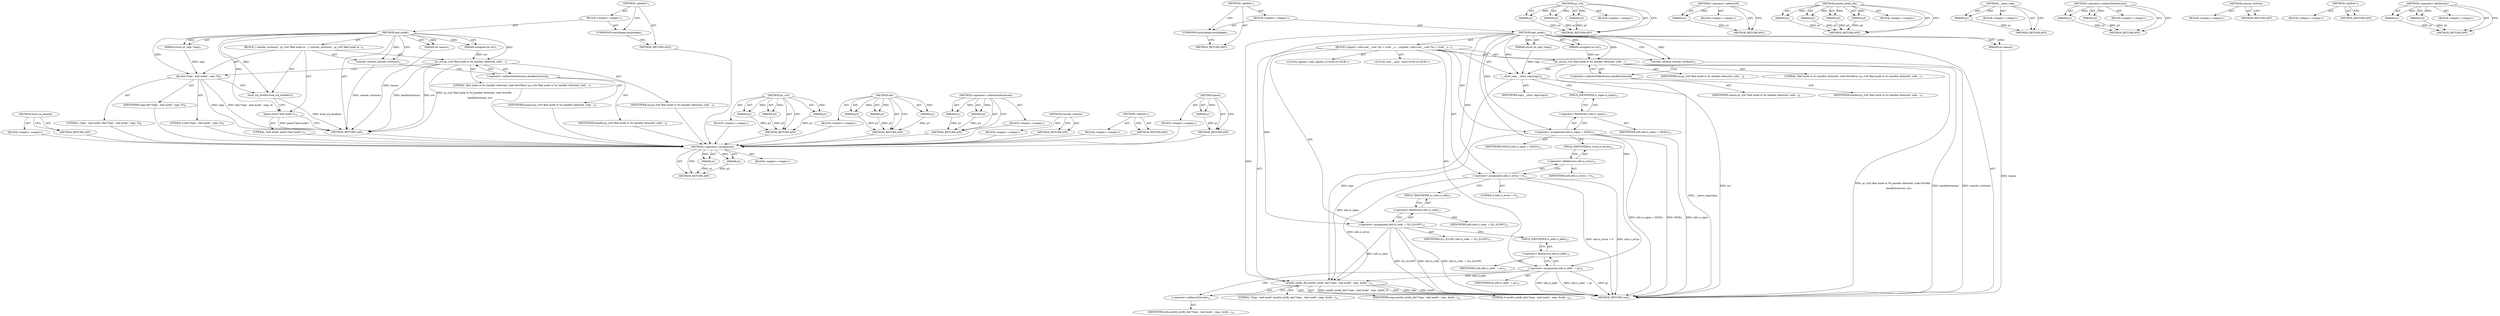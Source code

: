 digraph "&lt;operator&gt;.fieldAccess" {
vulnerable_75 [label=<(METHOD,local_irq_disable)>];
vulnerable_76 [label=<(BLOCK,&lt;empty&gt;,&lt;empty&gt;)>];
vulnerable_77 [label=<(METHOD_RETURN,ANY)>];
vulnerable_6 [label=<(METHOD,&lt;global&gt;)<SUB>1</SUB>>];
vulnerable_7 [label=<(BLOCK,&lt;empty&gt;,&lt;empty&gt;)<SUB>1</SUB>>];
vulnerable_8 [label=<(UNKNOWN,asmlinkage,asmlinkage)<SUB>1</SUB>>];
vulnerable_9 [label=<(METHOD,bad_mode)<SUB>1</SUB>>];
vulnerable_10 [label=<(PARAM,struct pt_regs *regs)<SUB>1</SUB>>];
vulnerable_11 [label=<(PARAM,int reason)<SUB>1</SUB>>];
vulnerable_12 [label=<(PARAM,unsigned int esr)<SUB>1</SUB>>];
vulnerable_13 [label=<(BLOCK,{
 	console_verbose();
 
 	pr_crit(&quot;Bad mode in...,{
 	console_verbose();
 
 	pr_crit(&quot;Bad mode in...)<SUB>2</SUB>>];
vulnerable_14 [label=<(console_verbose,console_verbose())<SUB>3</SUB>>];
vulnerable_15 [label=<(pr_crit,pr_crit(&quot;Bad mode in %s handler detected, code ...)<SUB>5</SUB>>];
vulnerable_16 [label=<(LITERAL,&quot;Bad mode in %s handler detected, code 0x%08x\n&quot;,pr_crit(&quot;Bad mode in %s handler detected, code ...)<SUB>5</SUB>>];
vulnerable_17 [label=<(&lt;operator&gt;.indirectIndexAccess,handler[reason])<SUB>6</SUB>>];
vulnerable_18 [label=<(IDENTIFIER,handler,pr_crit(&quot;Bad mode in %s handler detected, code ...)<SUB>6</SUB>>];
vulnerable_19 [label=<(IDENTIFIER,reason,pr_crit(&quot;Bad mode in %s handler detected, code ...)<SUB>6</SUB>>];
vulnerable_20 [label=<(IDENTIFIER,esr,pr_crit(&quot;Bad mode in %s handler detected, code ...)<SUB>6</SUB>>];
vulnerable_21 [label=<(die,die(&quot;Oops - bad mode&quot;, regs, 0))<SUB>8</SUB>>];
vulnerable_22 [label=<(LITERAL,&quot;Oops - bad mode&quot;,die(&quot;Oops - bad mode&quot;, regs, 0))<SUB>8</SUB>>];
vulnerable_23 [label=<(IDENTIFIER,regs,die(&quot;Oops - bad mode&quot;, regs, 0))<SUB>8</SUB>>];
vulnerable_24 [label=<(LITERAL,0,die(&quot;Oops - bad mode&quot;, regs, 0))<SUB>8</SUB>>];
vulnerable_25 [label=<(local_irq_disable,local_irq_disable())<SUB>9</SUB>>];
vulnerable_26 [label=<(panic,panic(&quot;bad mode&quot;))<SUB>10</SUB>>];
vulnerable_27 [label=<(LITERAL,&quot;bad mode&quot;,panic(&quot;bad mode&quot;))<SUB>10</SUB>>];
vulnerable_28 [label=<(METHOD_RETURN,void)<SUB>1</SUB>>];
vulnerable_30 [label=<(METHOD_RETURN,ANY)<SUB>1</SUB>>];
vulnerable_58 [label=<(METHOD,pr_crit)>];
vulnerable_59 [label=<(PARAM,p1)>];
vulnerable_60 [label=<(PARAM,p2)>];
vulnerable_61 [label=<(PARAM,p3)>];
vulnerable_62 [label=<(BLOCK,&lt;empty&gt;,&lt;empty&gt;)>];
vulnerable_63 [label=<(METHOD_RETURN,ANY)>];
vulnerable_69 [label=<(METHOD,die)>];
vulnerable_70 [label=<(PARAM,p1)>];
vulnerable_71 [label=<(PARAM,p2)>];
vulnerable_72 [label=<(PARAM,p3)>];
vulnerable_73 [label=<(BLOCK,&lt;empty&gt;,&lt;empty&gt;)>];
vulnerable_74 [label=<(METHOD_RETURN,ANY)>];
vulnerable_64 [label=<(METHOD,&lt;operator&gt;.indirectIndexAccess)>];
vulnerable_65 [label=<(PARAM,p1)>];
vulnerable_66 [label=<(PARAM,p2)>];
vulnerable_67 [label=<(BLOCK,&lt;empty&gt;,&lt;empty&gt;)>];
vulnerable_68 [label=<(METHOD_RETURN,ANY)>];
vulnerable_55 [label=<(METHOD,console_verbose)>];
vulnerable_56 [label=<(BLOCK,&lt;empty&gt;,&lt;empty&gt;)>];
vulnerable_57 [label=<(METHOD_RETURN,ANY)>];
vulnerable_49 [label=<(METHOD,&lt;global&gt;)<SUB>1</SUB>>];
vulnerable_50 [label=<(BLOCK,&lt;empty&gt;,&lt;empty&gt;)>];
vulnerable_51 [label=<(METHOD_RETURN,ANY)>];
vulnerable_78 [label=<(METHOD,panic)>];
vulnerable_79 [label=<(PARAM,p1)>];
vulnerable_80 [label=<(BLOCK,&lt;empty&gt;,&lt;empty&gt;)>];
vulnerable_81 [label=<(METHOD_RETURN,ANY)>];
fixed_96 [label=<(METHOD,&lt;operator&gt;.assignment)>];
fixed_97 [label=<(PARAM,p1)>];
fixed_98 [label=<(PARAM,p2)>];
fixed_99 [label=<(BLOCK,&lt;empty&gt;,&lt;empty&gt;)>];
fixed_100 [label=<(METHOD_RETURN,ANY)>];
fixed_6 [label=<(METHOD,&lt;global&gt;)<SUB>1</SUB>>];
fixed_7 [label=<(BLOCK,&lt;empty&gt;,&lt;empty&gt;)<SUB>1</SUB>>];
fixed_8 [label=<(UNKNOWN,asmlinkage,asmlinkage)<SUB>1</SUB>>];
fixed_9 [label=<(METHOD,bad_mode)<SUB>1</SUB>>];
fixed_10 [label=<(PARAM,struct pt_regs *regs)<SUB>1</SUB>>];
fixed_11 [label=<(PARAM,int reason)<SUB>1</SUB>>];
fixed_12 [label=<(PARAM,unsigned int esr)<SUB>1</SUB>>];
fixed_13 [label=<(BLOCK,{
	siginfo_t info;
	void __user *pc = (void __u...,{
	siginfo_t info;
	void __user *pc = (void __u...)<SUB>2</SUB>>];
fixed_14 [label="<(LOCAL,siginfo_t info: siginfo_t)<SUB>3</SUB>>"];
fixed_15 [label="<(LOCAL,void __user: void)<SUB>4</SUB>>"];
fixed_16 [label=<(console_verbose,console_verbose())<SUB>5</SUB>>];
fixed_17 [label=<(pr_crit,pr_crit(&quot;Bad mode in %s handler detected, code ...)<SUB>7</SUB>>];
fixed_18 [label=<(LITERAL,&quot;Bad mode in %s handler detected, code 0x%08x\n&quot;,pr_crit(&quot;Bad mode in %s handler detected, code ...)<SUB>7</SUB>>];
fixed_19 [label=<(&lt;operator&gt;.indirectIndexAccess,handler[reason])<SUB>8</SUB>>];
fixed_20 [label=<(IDENTIFIER,handler,pr_crit(&quot;Bad mode in %s handler detected, code ...)<SUB>8</SUB>>];
fixed_21 [label=<(IDENTIFIER,reason,pr_crit(&quot;Bad mode in %s handler detected, code ...)<SUB>8</SUB>>];
fixed_22 [label=<(IDENTIFIER,esr,pr_crit(&quot;Bad mode in %s handler detected, code ...)<SUB>8</SUB>>];
fixed_23 [label=<(__show_regs,__show_regs(regs))<SUB>9</SUB>>];
fixed_24 [label=<(IDENTIFIER,regs,__show_regs(regs))<SUB>9</SUB>>];
fixed_25 [label=<(&lt;operator&gt;.assignment,info.si_signo = SIGILL)<SUB>11</SUB>>];
fixed_26 [label=<(&lt;operator&gt;.fieldAccess,info.si_signo)<SUB>11</SUB>>];
fixed_27 [label=<(IDENTIFIER,info,info.si_signo = SIGILL)<SUB>11</SUB>>];
fixed_28 [label=<(FIELD_IDENTIFIER,si_signo,si_signo)<SUB>11</SUB>>];
fixed_29 [label=<(IDENTIFIER,SIGILL,info.si_signo = SIGILL)<SUB>11</SUB>>];
fixed_30 [label=<(&lt;operator&gt;.assignment,info.si_errno = 0)<SUB>12</SUB>>];
fixed_31 [label=<(&lt;operator&gt;.fieldAccess,info.si_errno)<SUB>12</SUB>>];
fixed_32 [label=<(IDENTIFIER,info,info.si_errno = 0)<SUB>12</SUB>>];
fixed_33 [label=<(FIELD_IDENTIFIER,si_errno,si_errno)<SUB>12</SUB>>];
fixed_34 [label=<(LITERAL,0,info.si_errno = 0)<SUB>12</SUB>>];
fixed_35 [label=<(&lt;operator&gt;.assignment,info.si_code  = ILL_ILLOPC)<SUB>13</SUB>>];
fixed_36 [label=<(&lt;operator&gt;.fieldAccess,info.si_code)<SUB>13</SUB>>];
fixed_37 [label=<(IDENTIFIER,info,info.si_code  = ILL_ILLOPC)<SUB>13</SUB>>];
fixed_38 [label=<(FIELD_IDENTIFIER,si_code,si_code)<SUB>13</SUB>>];
fixed_39 [label=<(IDENTIFIER,ILL_ILLOPC,info.si_code  = ILL_ILLOPC)<SUB>13</SUB>>];
fixed_40 [label=<(&lt;operator&gt;.assignment,info.si_addr  = pc)<SUB>14</SUB>>];
fixed_41 [label=<(&lt;operator&gt;.fieldAccess,info.si_addr)<SUB>14</SUB>>];
fixed_42 [label=<(IDENTIFIER,info,info.si_addr  = pc)<SUB>14</SUB>>];
fixed_43 [label=<(FIELD_IDENTIFIER,si_addr,si_addr)<SUB>14</SUB>>];
fixed_44 [label=<(IDENTIFIER,pc,info.si_addr  = pc)<SUB>14</SUB>>];
fixed_45 [label=<(arm64_notify_die,arm64_notify_die(&quot;Oops - bad mode&quot;, regs, &amp;info...)<SUB>16</SUB>>];
fixed_46 [label=<(LITERAL,&quot;Oops - bad mode&quot;,arm64_notify_die(&quot;Oops - bad mode&quot;, regs, &amp;info...)<SUB>16</SUB>>];
fixed_47 [label=<(IDENTIFIER,regs,arm64_notify_die(&quot;Oops - bad mode&quot;, regs, &amp;info...)<SUB>16</SUB>>];
fixed_48 [label=<(&lt;operator&gt;.addressOf,&amp;info)<SUB>16</SUB>>];
fixed_49 [label=<(IDENTIFIER,info,arm64_notify_die(&quot;Oops - bad mode&quot;, regs, &amp;info...)<SUB>16</SUB>>];
fixed_50 [label=<(LITERAL,0,arm64_notify_die(&quot;Oops - bad mode&quot;, regs, &amp;info...)<SUB>16</SUB>>];
fixed_51 [label=<(METHOD_RETURN,void)<SUB>1</SUB>>];
fixed_53 [label=<(METHOD_RETURN,ANY)<SUB>1</SUB>>];
fixed_81 [label=<(METHOD,pr_crit)>];
fixed_82 [label=<(PARAM,p1)>];
fixed_83 [label=<(PARAM,p2)>];
fixed_84 [label=<(PARAM,p3)>];
fixed_85 [label=<(BLOCK,&lt;empty&gt;,&lt;empty&gt;)>];
fixed_86 [label=<(METHOD_RETURN,ANY)>];
fixed_113 [label=<(METHOD,&lt;operator&gt;.addressOf)>];
fixed_114 [label=<(PARAM,p1)>];
fixed_115 [label=<(BLOCK,&lt;empty&gt;,&lt;empty&gt;)>];
fixed_116 [label=<(METHOD_RETURN,ANY)>];
fixed_106 [label=<(METHOD,arm64_notify_die)>];
fixed_107 [label=<(PARAM,p1)>];
fixed_108 [label=<(PARAM,p2)>];
fixed_109 [label=<(PARAM,p3)>];
fixed_110 [label=<(PARAM,p4)>];
fixed_111 [label=<(BLOCK,&lt;empty&gt;,&lt;empty&gt;)>];
fixed_112 [label=<(METHOD_RETURN,ANY)>];
fixed_92 [label=<(METHOD,__show_regs)>];
fixed_93 [label=<(PARAM,p1)>];
fixed_94 [label=<(BLOCK,&lt;empty&gt;,&lt;empty&gt;)>];
fixed_95 [label=<(METHOD_RETURN,ANY)>];
fixed_87 [label=<(METHOD,&lt;operator&gt;.indirectIndexAccess)>];
fixed_88 [label=<(PARAM,p1)>];
fixed_89 [label=<(PARAM,p2)>];
fixed_90 [label=<(BLOCK,&lt;empty&gt;,&lt;empty&gt;)>];
fixed_91 [label=<(METHOD_RETURN,ANY)>];
fixed_78 [label=<(METHOD,console_verbose)>];
fixed_79 [label=<(BLOCK,&lt;empty&gt;,&lt;empty&gt;)>];
fixed_80 [label=<(METHOD_RETURN,ANY)>];
fixed_72 [label=<(METHOD,&lt;global&gt;)<SUB>1</SUB>>];
fixed_73 [label=<(BLOCK,&lt;empty&gt;,&lt;empty&gt;)>];
fixed_74 [label=<(METHOD_RETURN,ANY)>];
fixed_101 [label=<(METHOD,&lt;operator&gt;.fieldAccess)>];
fixed_102 [label=<(PARAM,p1)>];
fixed_103 [label=<(PARAM,p2)>];
fixed_104 [label=<(BLOCK,&lt;empty&gt;,&lt;empty&gt;)>];
fixed_105 [label=<(METHOD_RETURN,ANY)>];
vulnerable_75 -> vulnerable_76  [key=0, label="AST: "];
vulnerable_75 -> vulnerable_77  [key=0, label="AST: "];
vulnerable_75 -> vulnerable_77  [key=1, label="CFG: "];
vulnerable_76 -> fixed_96  [key=0];
vulnerable_77 -> fixed_96  [key=0];
vulnerable_6 -> vulnerable_7  [key=0, label="AST: "];
vulnerable_6 -> vulnerable_30  [key=0, label="AST: "];
vulnerable_6 -> vulnerable_8  [key=0, label="CFG: "];
vulnerable_7 -> vulnerable_8  [key=0, label="AST: "];
vulnerable_7 -> vulnerable_9  [key=0, label="AST: "];
vulnerable_8 -> vulnerable_30  [key=0, label="CFG: "];
vulnerable_9 -> vulnerable_10  [key=0, label="AST: "];
vulnerable_9 -> vulnerable_10  [key=1, label="DDG: "];
vulnerable_9 -> vulnerable_11  [key=0, label="AST: "];
vulnerable_9 -> vulnerable_11  [key=1, label="DDG: "];
vulnerable_9 -> vulnerable_12  [key=0, label="AST: "];
vulnerable_9 -> vulnerable_12  [key=1, label="DDG: "];
vulnerable_9 -> vulnerable_13  [key=0, label="AST: "];
vulnerable_9 -> vulnerable_28  [key=0, label="AST: "];
vulnerable_9 -> vulnerable_14  [key=0, label="CFG: "];
vulnerable_9 -> vulnerable_14  [key=1, label="DDG: "];
vulnerable_9 -> vulnerable_25  [key=0, label="DDG: "];
vulnerable_9 -> vulnerable_15  [key=0, label="DDG: "];
vulnerable_9 -> vulnerable_21  [key=0, label="DDG: "];
vulnerable_9 -> vulnerable_26  [key=0, label="DDG: "];
vulnerable_10 -> vulnerable_21  [key=0, label="DDG: regs"];
vulnerable_11 -> vulnerable_28  [key=0, label="DDG: reason"];
vulnerable_12 -> vulnerable_15  [key=0, label="DDG: esr"];
vulnerable_13 -> vulnerable_14  [key=0, label="AST: "];
vulnerable_13 -> vulnerable_15  [key=0, label="AST: "];
vulnerable_13 -> vulnerable_21  [key=0, label="AST: "];
vulnerable_13 -> vulnerable_25  [key=0, label="AST: "];
vulnerable_13 -> vulnerable_26  [key=0, label="AST: "];
vulnerable_14 -> vulnerable_17  [key=0, label="CFG: "];
vulnerable_14 -> vulnerable_28  [key=0, label="DDG: console_verbose()"];
vulnerable_15 -> vulnerable_16  [key=0, label="AST: "];
vulnerable_15 -> vulnerable_17  [key=0, label="AST: "];
vulnerable_15 -> vulnerable_20  [key=0, label="AST: "];
vulnerable_15 -> vulnerable_21  [key=0, label="CFG: "];
vulnerable_15 -> vulnerable_28  [key=0, label="DDG: handler[reason]"];
vulnerable_15 -> vulnerable_28  [key=1, label="DDG: esr"];
vulnerable_15 -> vulnerable_28  [key=2, label="DDG: pr_crit(&quot;Bad mode in %s handler detected, code 0x%08x\n&quot;,
 		handler[reason], esr)"];
vulnerable_16 -> fixed_96  [key=0];
vulnerable_17 -> vulnerable_18  [key=0, label="AST: "];
vulnerable_17 -> vulnerable_19  [key=0, label="AST: "];
vulnerable_17 -> vulnerable_15  [key=0, label="CFG: "];
vulnerable_18 -> fixed_96  [key=0];
vulnerable_19 -> fixed_96  [key=0];
vulnerable_20 -> fixed_96  [key=0];
vulnerable_21 -> vulnerable_22  [key=0, label="AST: "];
vulnerable_21 -> vulnerable_23  [key=0, label="AST: "];
vulnerable_21 -> vulnerable_24  [key=0, label="AST: "];
vulnerable_21 -> vulnerable_25  [key=0, label="CFG: "];
vulnerable_21 -> vulnerable_28  [key=0, label="DDG: regs"];
vulnerable_21 -> vulnerable_28  [key=1, label="DDG: die(&quot;Oops - bad mode&quot;, regs, 0)"];
vulnerable_22 -> fixed_96  [key=0];
vulnerable_23 -> fixed_96  [key=0];
vulnerable_24 -> fixed_96  [key=0];
vulnerable_25 -> vulnerable_26  [key=0, label="CFG: "];
vulnerable_25 -> vulnerable_28  [key=0, label="DDG: local_irq_disable()"];
vulnerable_26 -> vulnerable_27  [key=0, label="AST: "];
vulnerable_26 -> vulnerable_28  [key=0, label="CFG: "];
vulnerable_26 -> vulnerable_28  [key=1, label="DDG: panic(&quot;bad mode&quot;)"];
vulnerable_27 -> fixed_96  [key=0];
vulnerable_28 -> fixed_96  [key=0];
vulnerable_30 -> fixed_96  [key=0];
vulnerable_58 -> vulnerable_59  [key=0, label="AST: "];
vulnerable_58 -> vulnerable_59  [key=1, label="DDG: "];
vulnerable_58 -> vulnerable_62  [key=0, label="AST: "];
vulnerable_58 -> vulnerable_60  [key=0, label="AST: "];
vulnerable_58 -> vulnerable_60  [key=1, label="DDG: "];
vulnerable_58 -> vulnerable_63  [key=0, label="AST: "];
vulnerable_58 -> vulnerable_63  [key=1, label="CFG: "];
vulnerable_58 -> vulnerable_61  [key=0, label="AST: "];
vulnerable_58 -> vulnerable_61  [key=1, label="DDG: "];
vulnerable_59 -> vulnerable_63  [key=0, label="DDG: p1"];
vulnerable_60 -> vulnerable_63  [key=0, label="DDG: p2"];
vulnerable_61 -> vulnerable_63  [key=0, label="DDG: p3"];
vulnerable_62 -> fixed_96  [key=0];
vulnerable_63 -> fixed_96  [key=0];
vulnerable_69 -> vulnerable_70  [key=0, label="AST: "];
vulnerable_69 -> vulnerable_70  [key=1, label="DDG: "];
vulnerable_69 -> vulnerable_73  [key=0, label="AST: "];
vulnerable_69 -> vulnerable_71  [key=0, label="AST: "];
vulnerable_69 -> vulnerable_71  [key=1, label="DDG: "];
vulnerable_69 -> vulnerable_74  [key=0, label="AST: "];
vulnerable_69 -> vulnerable_74  [key=1, label="CFG: "];
vulnerable_69 -> vulnerable_72  [key=0, label="AST: "];
vulnerable_69 -> vulnerable_72  [key=1, label="DDG: "];
vulnerable_70 -> vulnerable_74  [key=0, label="DDG: p1"];
vulnerable_71 -> vulnerable_74  [key=0, label="DDG: p2"];
vulnerable_72 -> vulnerable_74  [key=0, label="DDG: p3"];
vulnerable_73 -> fixed_96  [key=0];
vulnerable_74 -> fixed_96  [key=0];
vulnerable_64 -> vulnerable_65  [key=0, label="AST: "];
vulnerable_64 -> vulnerable_65  [key=1, label="DDG: "];
vulnerable_64 -> vulnerable_67  [key=0, label="AST: "];
vulnerable_64 -> vulnerable_66  [key=0, label="AST: "];
vulnerable_64 -> vulnerable_66  [key=1, label="DDG: "];
vulnerable_64 -> vulnerable_68  [key=0, label="AST: "];
vulnerable_64 -> vulnerable_68  [key=1, label="CFG: "];
vulnerable_65 -> vulnerable_68  [key=0, label="DDG: p1"];
vulnerable_66 -> vulnerable_68  [key=0, label="DDG: p2"];
vulnerable_67 -> fixed_96  [key=0];
vulnerable_68 -> fixed_96  [key=0];
vulnerable_55 -> vulnerable_56  [key=0, label="AST: "];
vulnerable_55 -> vulnerable_57  [key=0, label="AST: "];
vulnerable_55 -> vulnerable_57  [key=1, label="CFG: "];
vulnerable_56 -> fixed_96  [key=0];
vulnerable_57 -> fixed_96  [key=0];
vulnerable_49 -> vulnerable_50  [key=0, label="AST: "];
vulnerable_49 -> vulnerable_51  [key=0, label="AST: "];
vulnerable_49 -> vulnerable_51  [key=1, label="CFG: "];
vulnerable_50 -> fixed_96  [key=0];
vulnerable_51 -> fixed_96  [key=0];
vulnerable_78 -> vulnerable_79  [key=0, label="AST: "];
vulnerable_78 -> vulnerable_79  [key=1, label="DDG: "];
vulnerable_78 -> vulnerable_80  [key=0, label="AST: "];
vulnerable_78 -> vulnerable_81  [key=0, label="AST: "];
vulnerable_78 -> vulnerable_81  [key=1, label="CFG: "];
vulnerable_79 -> vulnerable_81  [key=0, label="DDG: p1"];
vulnerable_80 -> fixed_96  [key=0];
vulnerable_81 -> fixed_96  [key=0];
fixed_96 -> fixed_97  [key=0, label="AST: "];
fixed_96 -> fixed_97  [key=1, label="DDG: "];
fixed_96 -> fixed_99  [key=0, label="AST: "];
fixed_96 -> fixed_98  [key=0, label="AST: "];
fixed_96 -> fixed_98  [key=1, label="DDG: "];
fixed_96 -> fixed_100  [key=0, label="AST: "];
fixed_96 -> fixed_100  [key=1, label="CFG: "];
fixed_97 -> fixed_100  [key=0, label="DDG: p1"];
fixed_98 -> fixed_100  [key=0, label="DDG: p2"];
fixed_6 -> fixed_7  [key=0, label="AST: "];
fixed_6 -> fixed_53  [key=0, label="AST: "];
fixed_6 -> fixed_8  [key=0, label="CFG: "];
fixed_7 -> fixed_8  [key=0, label="AST: "];
fixed_7 -> fixed_9  [key=0, label="AST: "];
fixed_8 -> fixed_53  [key=0, label="CFG: "];
fixed_9 -> fixed_10  [key=0, label="AST: "];
fixed_9 -> fixed_10  [key=1, label="DDG: "];
fixed_9 -> fixed_11  [key=0, label="AST: "];
fixed_9 -> fixed_11  [key=1, label="DDG: "];
fixed_9 -> fixed_12  [key=0, label="AST: "];
fixed_9 -> fixed_12  [key=1, label="DDG: "];
fixed_9 -> fixed_13  [key=0, label="AST: "];
fixed_9 -> fixed_51  [key=0, label="AST: "];
fixed_9 -> fixed_16  [key=0, label="CFG: "];
fixed_9 -> fixed_16  [key=1, label="DDG: "];
fixed_9 -> fixed_25  [key=0, label="DDG: "];
fixed_9 -> fixed_30  [key=0, label="DDG: "];
fixed_9 -> fixed_35  [key=0, label="DDG: "];
fixed_9 -> fixed_40  [key=0, label="DDG: "];
fixed_9 -> fixed_17  [key=0, label="DDG: "];
fixed_9 -> fixed_23  [key=0, label="DDG: "];
fixed_9 -> fixed_45  [key=0, label="DDG: "];
fixed_10 -> fixed_23  [key=0, label="DDG: regs"];
fixed_11 -> fixed_51  [key=0, label="DDG: reason"];
fixed_12 -> fixed_17  [key=0, label="DDG: esr"];
fixed_13 -> fixed_14  [key=0, label="AST: "];
fixed_13 -> fixed_15  [key=0, label="AST: "];
fixed_13 -> fixed_16  [key=0, label="AST: "];
fixed_13 -> fixed_17  [key=0, label="AST: "];
fixed_13 -> fixed_23  [key=0, label="AST: "];
fixed_13 -> fixed_25  [key=0, label="AST: "];
fixed_13 -> fixed_30  [key=0, label="AST: "];
fixed_13 -> fixed_35  [key=0, label="AST: "];
fixed_13 -> fixed_40  [key=0, label="AST: "];
fixed_13 -> fixed_45  [key=0, label="AST: "];
fixed_16 -> fixed_19  [key=0, label="CFG: "];
fixed_16 -> fixed_51  [key=0, label="DDG: console_verbose()"];
fixed_17 -> fixed_18  [key=0, label="AST: "];
fixed_17 -> fixed_19  [key=0, label="AST: "];
fixed_17 -> fixed_22  [key=0, label="AST: "];
fixed_17 -> fixed_23  [key=0, label="CFG: "];
fixed_17 -> fixed_51  [key=0, label="DDG: handler[reason]"];
fixed_17 -> fixed_51  [key=1, label="DDG: esr"];
fixed_17 -> fixed_51  [key=2, label="DDG: pr_crit(&quot;Bad mode in %s handler detected, code 0x%08x\n&quot;,
 		handler[reason], esr)"];
fixed_19 -> fixed_20  [key=0, label="AST: "];
fixed_19 -> fixed_21  [key=0, label="AST: "];
fixed_19 -> fixed_17  [key=0, label="CFG: "];
fixed_23 -> fixed_24  [key=0, label="AST: "];
fixed_23 -> fixed_28  [key=0, label="CFG: "];
fixed_23 -> fixed_51  [key=0, label="DDG: __show_regs(regs)"];
fixed_23 -> fixed_45  [key=0, label="DDG: regs"];
fixed_25 -> fixed_26  [key=0, label="AST: "];
fixed_25 -> fixed_29  [key=0, label="AST: "];
fixed_25 -> fixed_33  [key=0, label="CFG: "];
fixed_25 -> fixed_51  [key=0, label="DDG: info.si_signo"];
fixed_25 -> fixed_51  [key=1, label="DDG: info.si_signo = SIGILL"];
fixed_25 -> fixed_51  [key=2, label="DDG: SIGILL"];
fixed_25 -> fixed_45  [key=0, label="DDG: info.si_signo"];
fixed_26 -> fixed_27  [key=0, label="AST: "];
fixed_26 -> fixed_28  [key=0, label="AST: "];
fixed_26 -> fixed_25  [key=0, label="CFG: "];
fixed_28 -> fixed_26  [key=0, label="CFG: "];
fixed_30 -> fixed_31  [key=0, label="AST: "];
fixed_30 -> fixed_34  [key=0, label="AST: "];
fixed_30 -> fixed_38  [key=0, label="CFG: "];
fixed_30 -> fixed_51  [key=0, label="DDG: info.si_errno"];
fixed_30 -> fixed_51  [key=1, label="DDG: info.si_errno = 0"];
fixed_30 -> fixed_45  [key=0, label="DDG: info.si_errno"];
fixed_31 -> fixed_32  [key=0, label="AST: "];
fixed_31 -> fixed_33  [key=0, label="AST: "];
fixed_31 -> fixed_30  [key=0, label="CFG: "];
fixed_33 -> fixed_31  [key=0, label="CFG: "];
fixed_35 -> fixed_36  [key=0, label="AST: "];
fixed_35 -> fixed_39  [key=0, label="AST: "];
fixed_35 -> fixed_43  [key=0, label="CFG: "];
fixed_35 -> fixed_51  [key=0, label="DDG: info.si_code"];
fixed_35 -> fixed_51  [key=1, label="DDG: info.si_code  = ILL_ILLOPC"];
fixed_35 -> fixed_51  [key=2, label="DDG: ILL_ILLOPC"];
fixed_35 -> fixed_45  [key=0, label="DDG: info.si_code"];
fixed_36 -> fixed_37  [key=0, label="AST: "];
fixed_36 -> fixed_38  [key=0, label="AST: "];
fixed_36 -> fixed_35  [key=0, label="CFG: "];
fixed_38 -> fixed_36  [key=0, label="CFG: "];
fixed_40 -> fixed_41  [key=0, label="AST: "];
fixed_40 -> fixed_44  [key=0, label="AST: "];
fixed_40 -> fixed_48  [key=0, label="CFG: "];
fixed_40 -> fixed_51  [key=0, label="DDG: info.si_addr"];
fixed_40 -> fixed_51  [key=1, label="DDG: info.si_addr  = pc"];
fixed_40 -> fixed_51  [key=2, label="DDG: pc"];
fixed_40 -> fixed_45  [key=0, label="DDG: info.si_addr"];
fixed_41 -> fixed_42  [key=0, label="AST: "];
fixed_41 -> fixed_43  [key=0, label="AST: "];
fixed_41 -> fixed_40  [key=0, label="CFG: "];
fixed_43 -> fixed_41  [key=0, label="CFG: "];
fixed_45 -> fixed_46  [key=0, label="AST: "];
fixed_45 -> fixed_47  [key=0, label="AST: "];
fixed_45 -> fixed_48  [key=0, label="AST: "];
fixed_45 -> fixed_50  [key=0, label="AST: "];
fixed_45 -> fixed_51  [key=0, label="CFG: "];
fixed_45 -> fixed_51  [key=1, label="DDG: regs"];
fixed_45 -> fixed_51  [key=2, label="DDG: &amp;info"];
fixed_45 -> fixed_51  [key=3, label="DDG: arm64_notify_die(&quot;Oops - bad mode&quot;, regs, &amp;info, 0)"];
fixed_48 -> fixed_49  [key=0, label="AST: "];
fixed_48 -> fixed_45  [key=0, label="CFG: "];
fixed_81 -> fixed_82  [key=0, label="AST: "];
fixed_81 -> fixed_82  [key=1, label="DDG: "];
fixed_81 -> fixed_85  [key=0, label="AST: "];
fixed_81 -> fixed_83  [key=0, label="AST: "];
fixed_81 -> fixed_83  [key=1, label="DDG: "];
fixed_81 -> fixed_86  [key=0, label="AST: "];
fixed_81 -> fixed_86  [key=1, label="CFG: "];
fixed_81 -> fixed_84  [key=0, label="AST: "];
fixed_81 -> fixed_84  [key=1, label="DDG: "];
fixed_82 -> fixed_86  [key=0, label="DDG: p1"];
fixed_83 -> fixed_86  [key=0, label="DDG: p2"];
fixed_84 -> fixed_86  [key=0, label="DDG: p3"];
fixed_113 -> fixed_114  [key=0, label="AST: "];
fixed_113 -> fixed_114  [key=1, label="DDG: "];
fixed_113 -> fixed_115  [key=0, label="AST: "];
fixed_113 -> fixed_116  [key=0, label="AST: "];
fixed_113 -> fixed_116  [key=1, label="CFG: "];
fixed_114 -> fixed_116  [key=0, label="DDG: p1"];
fixed_106 -> fixed_107  [key=0, label="AST: "];
fixed_106 -> fixed_107  [key=1, label="DDG: "];
fixed_106 -> fixed_111  [key=0, label="AST: "];
fixed_106 -> fixed_108  [key=0, label="AST: "];
fixed_106 -> fixed_108  [key=1, label="DDG: "];
fixed_106 -> fixed_112  [key=0, label="AST: "];
fixed_106 -> fixed_112  [key=1, label="CFG: "];
fixed_106 -> fixed_109  [key=0, label="AST: "];
fixed_106 -> fixed_109  [key=1, label="DDG: "];
fixed_106 -> fixed_110  [key=0, label="AST: "];
fixed_106 -> fixed_110  [key=1, label="DDG: "];
fixed_107 -> fixed_112  [key=0, label="DDG: p1"];
fixed_108 -> fixed_112  [key=0, label="DDG: p2"];
fixed_109 -> fixed_112  [key=0, label="DDG: p3"];
fixed_110 -> fixed_112  [key=0, label="DDG: p4"];
fixed_92 -> fixed_93  [key=0, label="AST: "];
fixed_92 -> fixed_93  [key=1, label="DDG: "];
fixed_92 -> fixed_94  [key=0, label="AST: "];
fixed_92 -> fixed_95  [key=0, label="AST: "];
fixed_92 -> fixed_95  [key=1, label="CFG: "];
fixed_93 -> fixed_95  [key=0, label="DDG: p1"];
fixed_87 -> fixed_88  [key=0, label="AST: "];
fixed_87 -> fixed_88  [key=1, label="DDG: "];
fixed_87 -> fixed_90  [key=0, label="AST: "];
fixed_87 -> fixed_89  [key=0, label="AST: "];
fixed_87 -> fixed_89  [key=1, label="DDG: "];
fixed_87 -> fixed_91  [key=0, label="AST: "];
fixed_87 -> fixed_91  [key=1, label="CFG: "];
fixed_88 -> fixed_91  [key=0, label="DDG: p1"];
fixed_89 -> fixed_91  [key=0, label="DDG: p2"];
fixed_78 -> fixed_79  [key=0, label="AST: "];
fixed_78 -> fixed_80  [key=0, label="AST: "];
fixed_78 -> fixed_80  [key=1, label="CFG: "];
fixed_72 -> fixed_73  [key=0, label="AST: "];
fixed_72 -> fixed_74  [key=0, label="AST: "];
fixed_72 -> fixed_74  [key=1, label="CFG: "];
fixed_101 -> fixed_102  [key=0, label="AST: "];
fixed_101 -> fixed_102  [key=1, label="DDG: "];
fixed_101 -> fixed_104  [key=0, label="AST: "];
fixed_101 -> fixed_103  [key=0, label="AST: "];
fixed_101 -> fixed_103  [key=1, label="DDG: "];
fixed_101 -> fixed_105  [key=0, label="AST: "];
fixed_101 -> fixed_105  [key=1, label="CFG: "];
fixed_102 -> fixed_105  [key=0, label="DDG: p1"];
fixed_103 -> fixed_105  [key=0, label="DDG: p2"];
}
